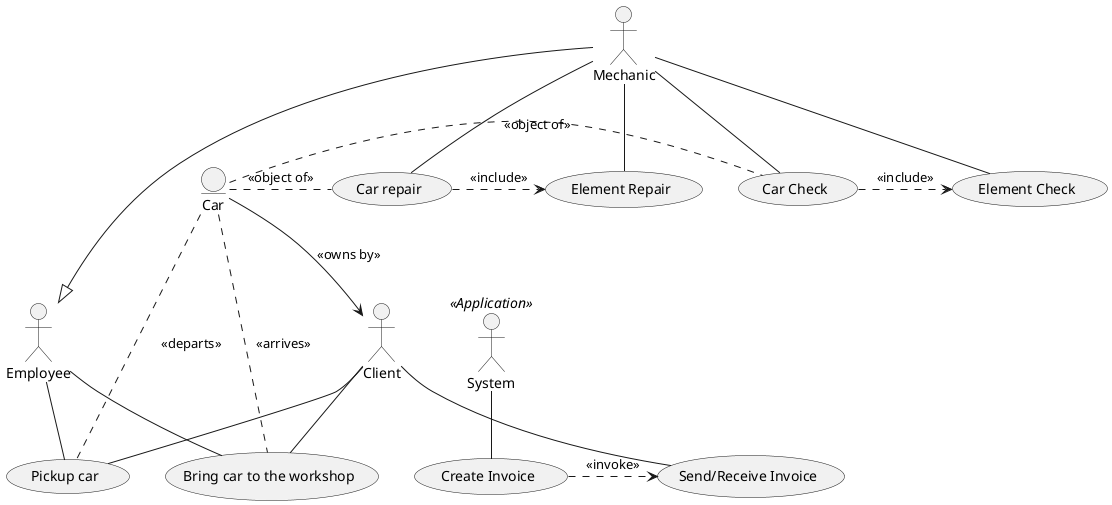 @startuml

actor Mechanic
actor Employee
actor Client 
actor System <<Application>>
entity Car


usecase "Car Check" as check
usecase "Element Check" as e_check
usecase "Car repair" as repair 
usecase "Element Repair" as e_repair
usecase "Create Invoice" as invoice
usecase "Bring car to the workshop" as start
usecase "Pickup car" as end
usecase "Send/Receive Invoice" as s_invoice

Mechanic --|> Employee
Car --> Client  : <<owns by>>
Client -- start
Car . start : <<arrives>>
Client -- end 
Car . end : <<departs>>
Employee -- start
Employee -- end
System -- invoice
invoice .> s_invoice : <<invoke>>
Client -- s_invoice
Mechanic -- repair
Mechanic -- e_repair
Mechanic -- check
Mechanic -- e_check
repair .> e_repair : <<include>>
check .> e_check : <<include>>
Car . repair : <<object of>>
Car . check : <<object of>>
@enduml